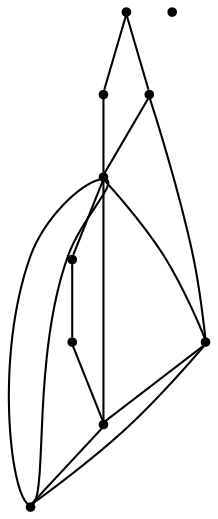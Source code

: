 graph {
  node [shape=point,comment="{\"directed\":false,\"doi\":\"10.1007/978-3-030-92931-2_6\",\"figure\":\"4 (2)\"}"]

  v0 [pos="1460.5202387764186,581.8152355615059"]
  v1 [pos="1427.1815944384202,631.8225891878475"]
  v2 [pos="1427.1815944384202,515.138764059717"]
  v3 [pos="1352.1696446779238,615.1534713124003"]
  v4 [pos="1277.1576949174275,415.12405680703375"]
  v5 [pos="1239.6516882429705,674.3561379433943"]
  v6 [pos="1277.1576949174275,281.77111380345605"]
  v7 [pos="1317.1639663815572,693.6190909698132"]
  v8 [pos="1237.1512962764623,693.6190909698132"]
  v9 [pos="1202.145745156931,615.1534713124003"]

  v0 -- v1 [id="-1",pos="1460.5202387764186,581.8152355615059 1427.1815944384202,631.8225891878475 1427.1815944384202,631.8225891878475 1427.1815944384202,631.8225891878475"]
  v0 -- v2 [id="-3",pos="1460.5202387764186,581.8152355615059 1427.1815944384202,515.138764059717 1427.1815944384202,515.138764059717 1427.1815944384202,515.138764059717"]
  v2 -- v3 [id="-14",pos="1427.1815944384202,515.138764059717 1352.1696446779238,615.1534713124003 1352.1696446779238,615.1534713124003 1352.1696446779238,615.1534713124003"]
  v5 -- v4 [id="-24",pos="1239.6516882429705,674.3561379433943 1127.133700013808,515.1430244314885 1127.133700013808,515.1430244314885 1127.133700013808,515.1430244314885 1127.971286651725,515.2138610606436 1127.971286651725,515.2138610606436 1127.971286651725,515.2138610606436 1126.35029070777,514.8262944047184 1126.35029070777,514.8262944047184 1126.35029070777,514.8262944047184 1126.321040035629,514.9471745052786 1126.321040035629,514.9471745052786 1126.321040035629,514.9471745052786 1127.9421631564194,515.3347411612037 1127.9421631564194,515.3347411612037 1127.9421631564194,515.3347411612037 1277.1576949174275,415.12405680703375 1277.1576949174275,415.12405680703375 1277.1576949174275,415.12405680703375"]
  v1 -- v3 [id="-28",pos="1427.1815944384202,631.8225891878475 1352.1696446779238,615.1534713124003 1352.1696446779238,615.1534713124003 1352.1696446779238,615.1534713124003"]
  v9 -- v5 [id="-38",pos="1202.145745156931,615.1534713124003 1128.4672763097685,514.1386576832788 1128.4672763097685,514.1386576832788 1128.4672763097685,514.1386576832788 1125.5002407399843,515.4721540477426 1125.5002407399843,515.4721540477426 1125.5002407399843,515.4721540477426 1239.6516882429705,674.3561379433943 1239.6516882429705,674.3561379433943 1239.6516882429705,674.3561379433943"]
  v2 -- v4 [id="-52",pos="1427.1815944384202,515.138764059717 1277.1576949174275,415.12405680703375 1277.1576949174275,415.12405680703375 1277.1576949174275,415.12405680703375"]
  v3 -- v5 [id="-85",pos="1352.1696446779238,615.1534713124003 1239.6516882429705,674.3561379433943 1239.6516882429705,674.3561379433943 1239.6516882429705,674.3561379433943"]
  v3 -- v7 [id="-86",pos="1352.1696446779238,615.1534713124003 1317.1639663815572,693.6190909698132 1317.1639663815572,693.6190909698132 1317.1639663815572,693.6190909698132"]
  v3 -- v4 [id="-109",pos="1352.1696446779238,615.1534713124003 1277.1576949174275,415.12405680703375 1277.1576949174275,415.12405680703375 1277.1576949174275,415.12405680703375"]
  v7 -- v8 [id="-156",pos="1317.1639663815572,693.6190909698132 1237.1512962764623,693.6190909698132 1237.1512962764623,693.6190909698132 1237.1512962764623,693.6190909698132"]
  v4 -- v9 [id="-171",pos="1277.1576949174275,415.12405680703375 1202.145745156931,615.1534713124003 1202.145745156931,615.1534713124003 1202.145745156931,615.1534713124003"]
  v8 -- v9 [id="-216",pos="1237.1512962764623,693.6190909698132 1202.145745156931,615.1534713124003 1202.145745156931,615.1534713124003 1202.145745156931,615.1534713124003"]
  v9 -- v3 [id="-233",pos="1202.145745156931,615.1534713124003 1352.1696446779238,615.1534713124003 1352.1696446779238,615.1534713124003 1352.1696446779238,615.1534713124003"]
  v3 -- v5 [id="-84",pos="1352.1696446779238,615.1534713124003 1387.7752479010612,786.8786926344899 1387.7752479010612,786.8786926344899 1387.7752479010612,786.8786926344899 1387.78771123093,786.9328693023895 1387.78771123093,786.9328693023895 1387.78771123093,786.9328693023895 1239.6516882429705,674.3561379433943 1239.6516882429705,674.3561379433943 1239.6516882429705,674.3561379433943"]
}